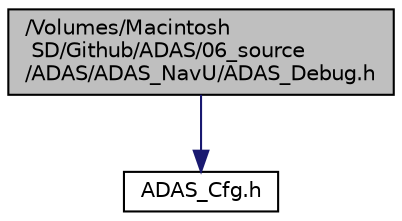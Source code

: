 digraph "/Volumes/Macintosh SD/Github/ADAS/06_source/ADAS/ADAS_NavU/ADAS_Debug.h"
{
 // LATEX_PDF_SIZE
  edge [fontname="Helvetica",fontsize="10",labelfontname="Helvetica",labelfontsize="10"];
  node [fontname="Helvetica",fontsize="10",shape=record];
  Node0 [label="/Volumes/Macintosh\l SD/Github/ADAS/06_source\l/ADAS/ADAS_NavU/ADAS_Debug.h",height=0.2,width=0.4,color="black", fillcolor="grey75", style="filled", fontcolor="black",tooltip="This file contains redefinition of the serial functions for debugging purpose."];
  Node0 -> Node1 [color="midnightblue",fontsize="10",style="solid"];
  Node1 [label="ADAS_Cfg.h",height=0.2,width=0.4,color="black", fillcolor="white", style="filled",URL="$_a_d_a_s___cfg_8h_source.html",tooltip=" "];
}
